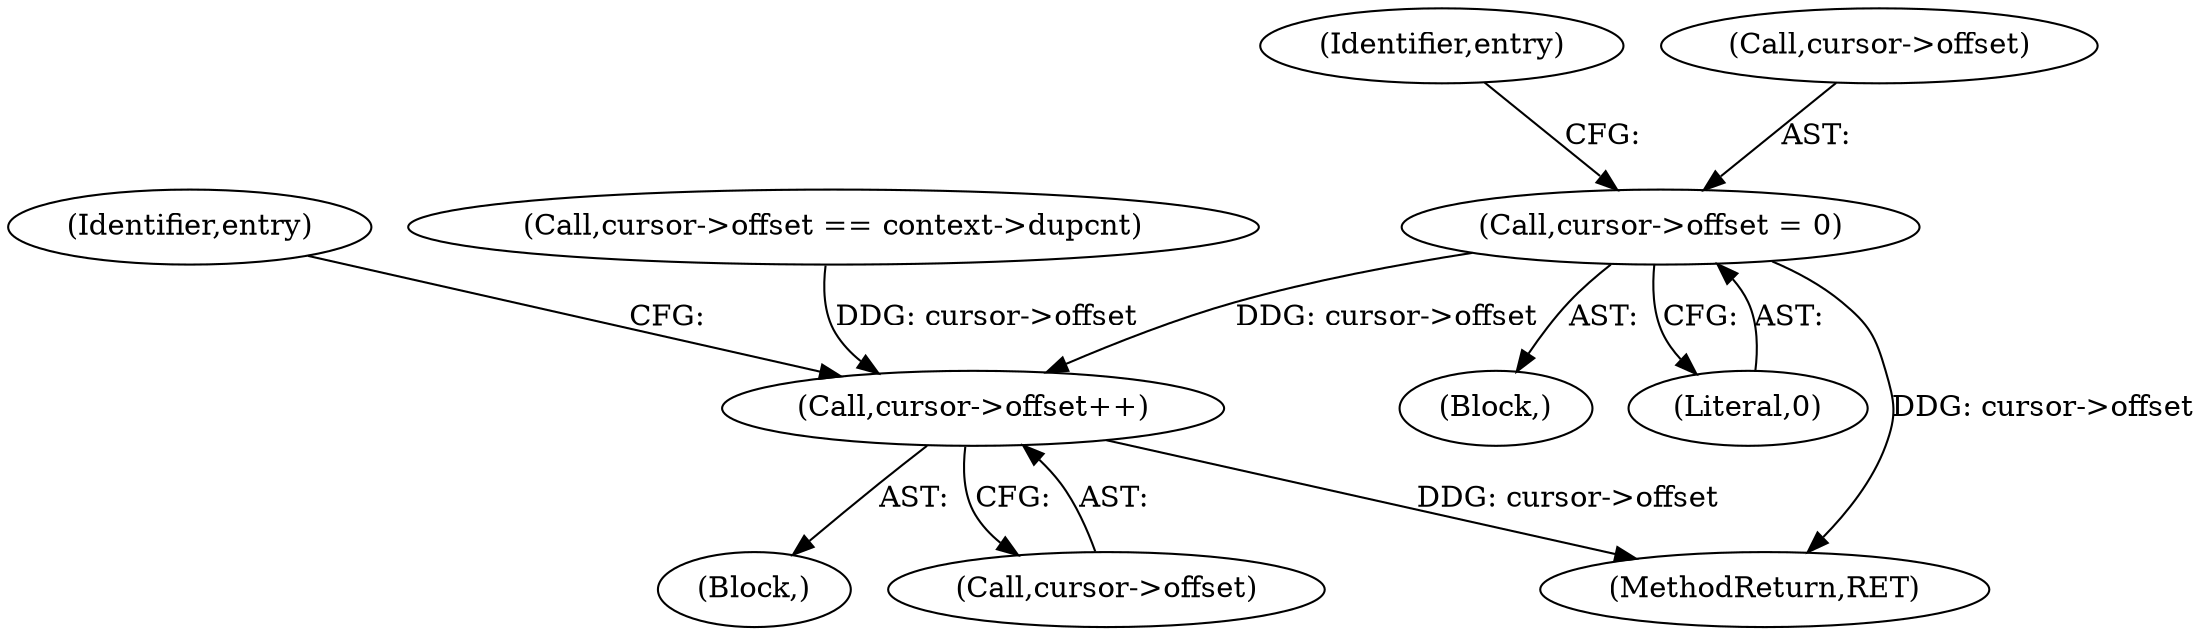digraph "0_linux_8275cdd0e7ac550dcce2b3ef6d2fb3b808c1ae59_7@pointer" {
"1000271" [label="(Call,cursor->offset = 0)"];
"1000466" [label="(Call,cursor->offset++)"];
"1000279" [label="(Identifier,entry)"];
"1000272" [label="(Call,cursor->offset)"];
"1000474" [label="(MethodReturn,RET)"];
"1000271" [label="(Call,cursor->offset = 0)"];
"1000466" [label="(Call,cursor->offset++)"];
"1000262" [label="(Block,)"];
"1000252" [label="(Block,)"];
"1000467" [label="(Call,cursor->offset)"];
"1000249" [label="(Identifier,entry)"];
"1000176" [label="(Call,cursor->offset == context->dupcnt)"];
"1000275" [label="(Literal,0)"];
"1000271" -> "1000262"  [label="AST: "];
"1000271" -> "1000275"  [label="CFG: "];
"1000272" -> "1000271"  [label="AST: "];
"1000275" -> "1000271"  [label="AST: "];
"1000279" -> "1000271"  [label="CFG: "];
"1000271" -> "1000474"  [label="DDG: cursor->offset"];
"1000271" -> "1000466"  [label="DDG: cursor->offset"];
"1000466" -> "1000252"  [label="AST: "];
"1000466" -> "1000467"  [label="CFG: "];
"1000467" -> "1000466"  [label="AST: "];
"1000249" -> "1000466"  [label="CFG: "];
"1000466" -> "1000474"  [label="DDG: cursor->offset"];
"1000176" -> "1000466"  [label="DDG: cursor->offset"];
}
